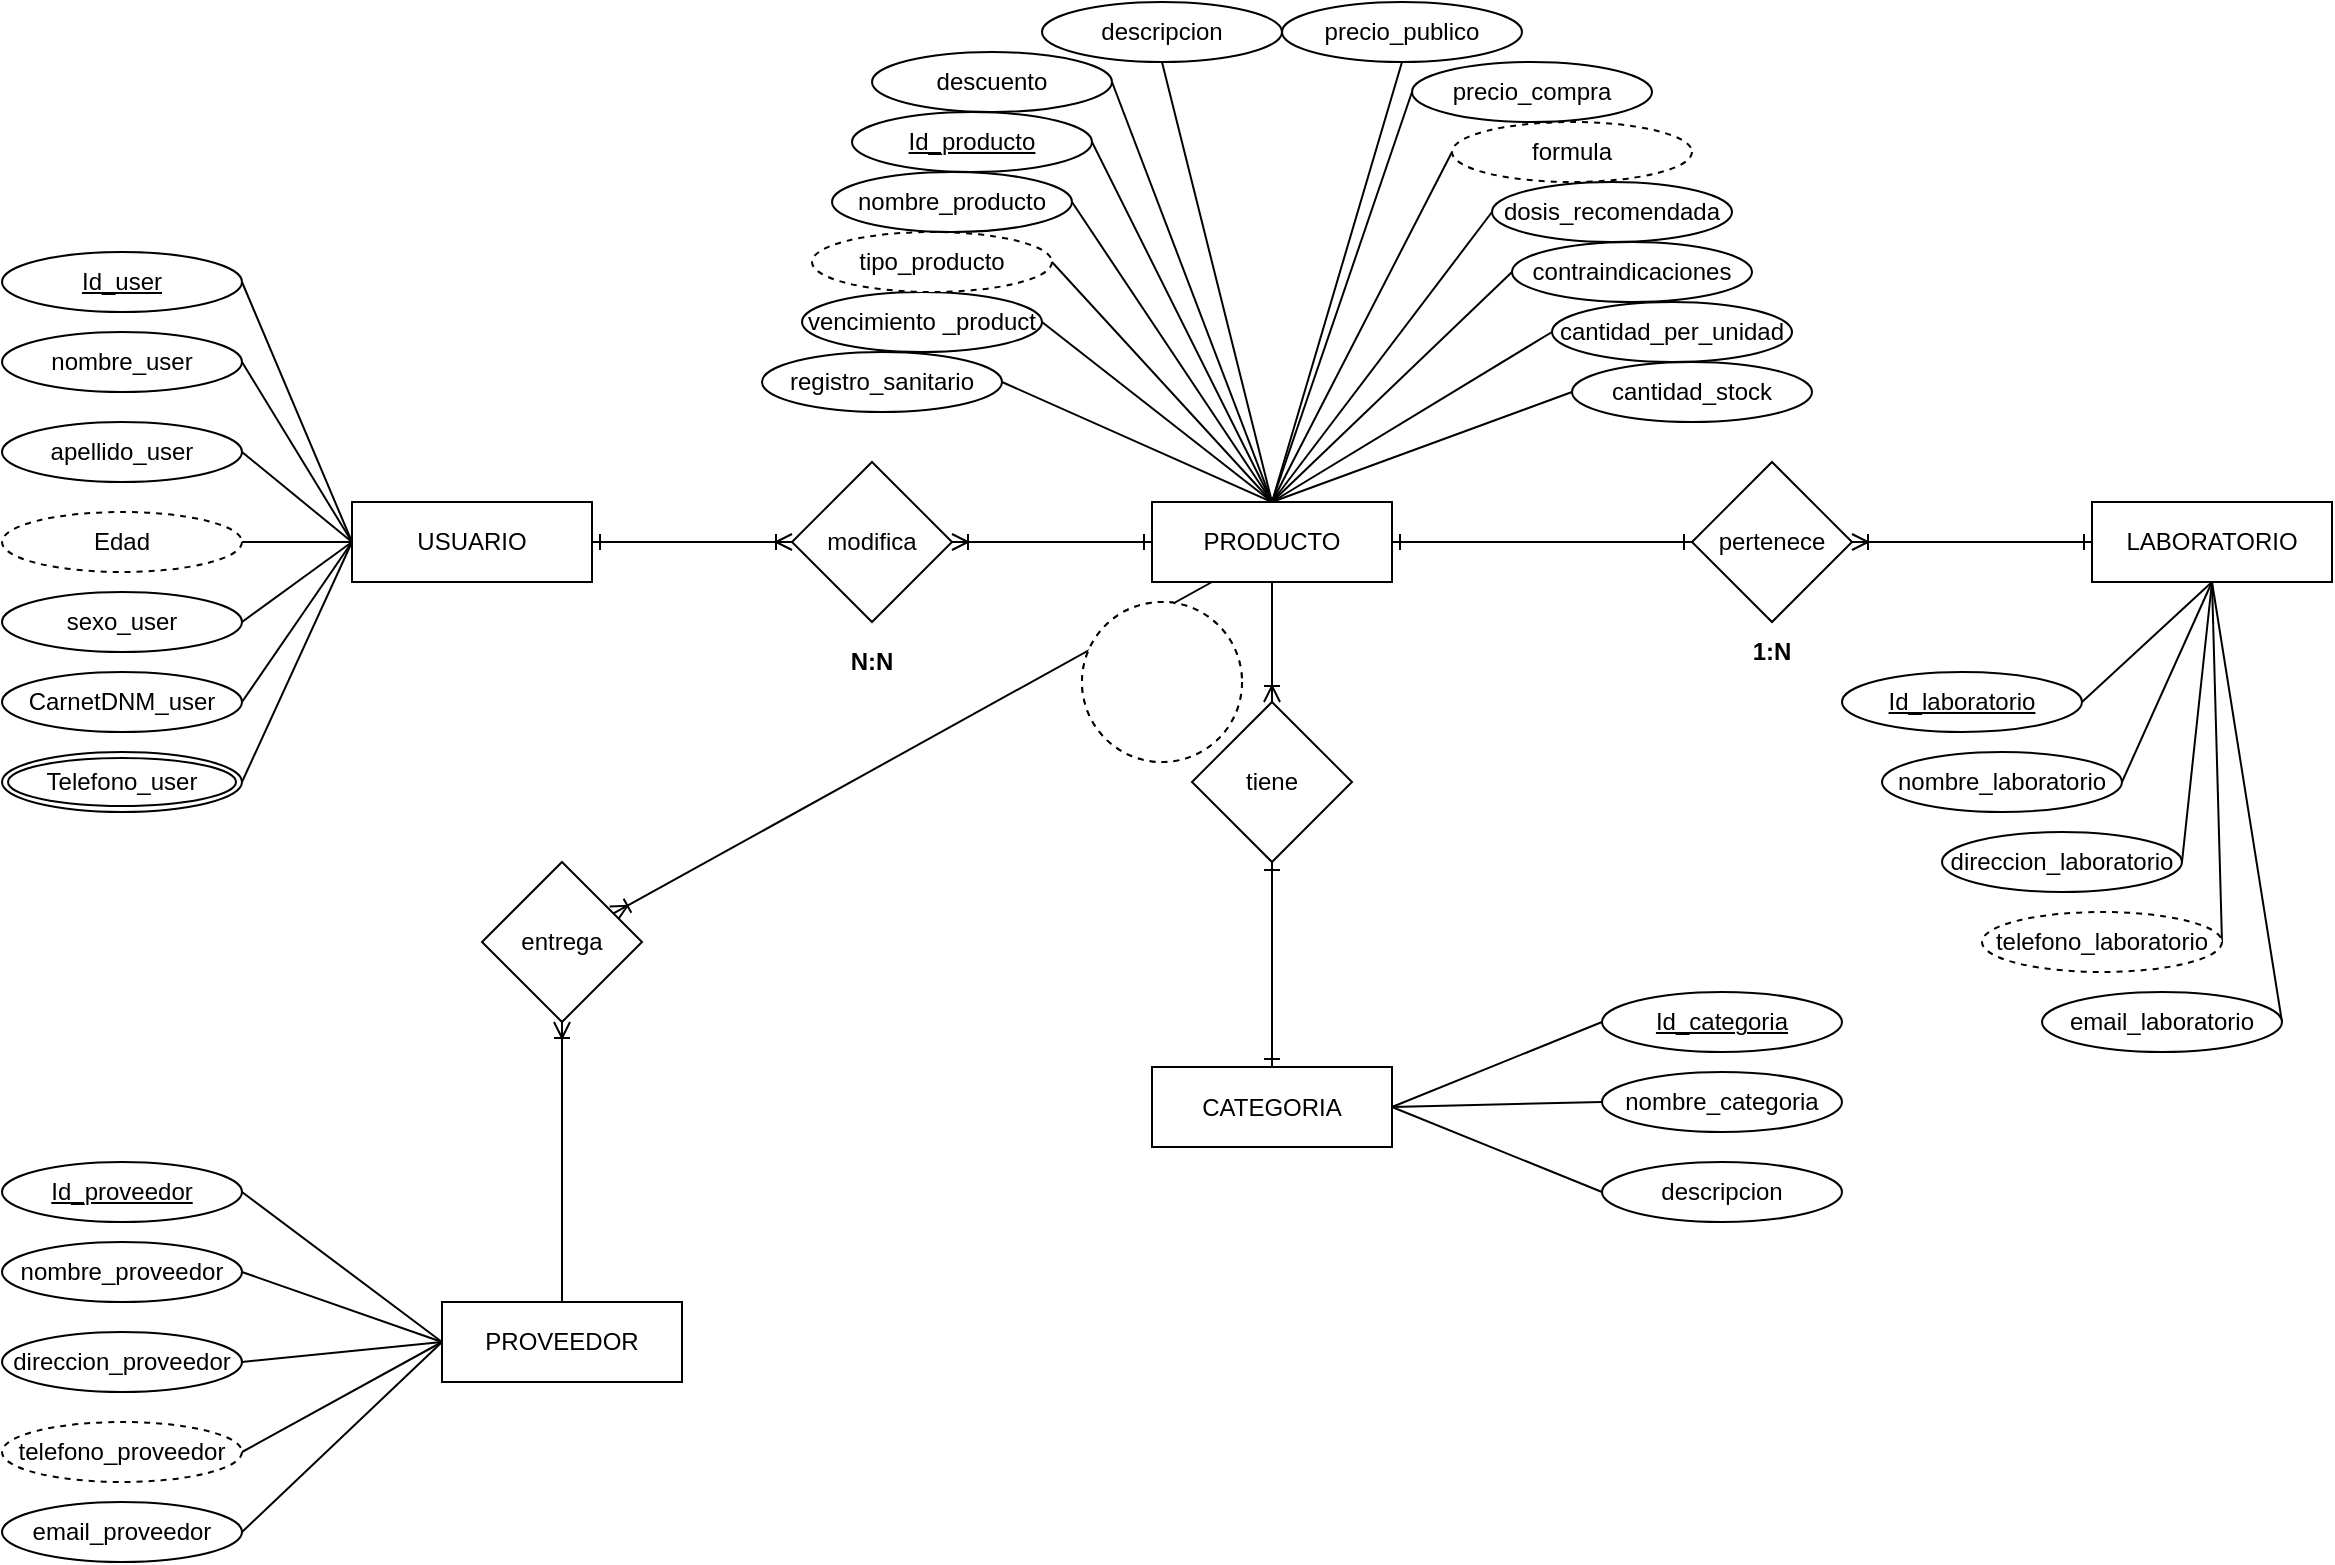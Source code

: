 <mxfile version="13.6.6" type="github">
  <diagram id="C5RBs43oDa-KdzZeNtuy" name="Page-1">
    <mxGraphModel dx="1422" dy="736" grid="1" gridSize="10" guides="1" tooltips="1" connect="1" arrows="1" fold="1" page="1" pageScale="1" pageWidth="1390" pageHeight="980" math="0" shadow="0">
      <root>
        <mxCell id="WIyWlLk6GJQsqaUBKTNV-0" />
        <mxCell id="WIyWlLk6GJQsqaUBKTNV-1" parent="WIyWlLk6GJQsqaUBKTNV-0" />
        <mxCell id="ufcxnx_7CU1jS0cniteA-9" style="rounded=0;orthogonalLoop=1;jettySize=auto;html=1;exitX=1;exitY=0.5;exitDx=0;exitDy=0;entryX=0;entryY=0.5;entryDx=0;entryDy=0;startArrow=ERone;startFill=0;endArrow=ERoneToMany;endFill=0;" parent="WIyWlLk6GJQsqaUBKTNV-1" source="ufcxnx_7CU1jS0cniteA-0" target="ufcxnx_7CU1jS0cniteA-4" edge="1">
          <mxGeometry relative="1" as="geometry" />
        </mxCell>
        <mxCell id="kW68K_AjfZWNpstrsacn-1" style="rounded=0;orthogonalLoop=1;jettySize=auto;html=1;exitX=0;exitY=0.5;exitDx=0;exitDy=0;endArrow=none;endFill=0;entryX=1;entryY=0.5;entryDx=0;entryDy=0;" edge="1" parent="WIyWlLk6GJQsqaUBKTNV-1" source="ufcxnx_7CU1jS0cniteA-0" target="kW68K_AjfZWNpstrsacn-4">
          <mxGeometry relative="1" as="geometry">
            <mxPoint x="270" y="462" as="targetPoint" />
          </mxGeometry>
        </mxCell>
        <mxCell id="ufcxnx_7CU1jS0cniteA-0" value="USUARIO" style="rounded=0;whiteSpace=wrap;html=1;" parent="WIyWlLk6GJQsqaUBKTNV-1" vertex="1">
          <mxGeometry x="285" y="290" width="120" height="40" as="geometry" />
        </mxCell>
        <mxCell id="aXpjp5L2mGXIOk60y4gZ-0" style="edgeStyle=orthogonalEdgeStyle;rounded=0;orthogonalLoop=1;jettySize=auto;html=1;exitX=0.5;exitY=0;exitDx=0;exitDy=0;entryX=0.5;entryY=1;entryDx=0;entryDy=0;endArrow=ERoneToMany;endFill=0;" parent="WIyWlLk6GJQsqaUBKTNV-1" source="ufcxnx_7CU1jS0cniteA-1" target="ufcxnx_7CU1jS0cniteA-6" edge="1">
          <mxGeometry relative="1" as="geometry" />
        </mxCell>
        <mxCell id="ufcxnx_7CU1jS0cniteA-1" value="PROVEEDOR" style="rounded=0;whiteSpace=wrap;html=1;" parent="WIyWlLk6GJQsqaUBKTNV-1" vertex="1">
          <mxGeometry x="330" y="690" width="120" height="40" as="geometry" />
        </mxCell>
        <mxCell id="ufcxnx_7CU1jS0cniteA-14" style="edgeStyle=none;rounded=0;orthogonalLoop=1;jettySize=auto;html=1;exitX=0;exitY=0.5;exitDx=0;exitDy=0;entryX=1;entryY=0.5;entryDx=0;entryDy=0;startArrow=ERone;startFill=0;endArrow=ERoneToMany;endFill=0;" parent="WIyWlLk6GJQsqaUBKTNV-1" source="ufcxnx_7CU1jS0cniteA-2" target="ufcxnx_7CU1jS0cniteA-5" edge="1">
          <mxGeometry relative="1" as="geometry" />
        </mxCell>
        <mxCell id="ufcxnx_7CU1jS0cniteA-2" value="LABORATORIO" style="rounded=0;whiteSpace=wrap;html=1;" parent="WIyWlLk6GJQsqaUBKTNV-1" vertex="1">
          <mxGeometry x="1155" y="290" width="120" height="40" as="geometry" />
        </mxCell>
        <mxCell id="ufcxnx_7CU1jS0cniteA-12" style="edgeStyle=none;rounded=0;orthogonalLoop=1;jettySize=auto;html=1;exitX=0;exitY=0.5;exitDx=0;exitDy=0;startArrow=ERone;startFill=0;endArrow=ERoneToMany;endFill=0;" parent="WIyWlLk6GJQsqaUBKTNV-1" source="ufcxnx_7CU1jS0cniteA-3" target="ufcxnx_7CU1jS0cniteA-4" edge="1">
          <mxGeometry relative="1" as="geometry" />
        </mxCell>
        <mxCell id="ufcxnx_7CU1jS0cniteA-13" style="edgeStyle=none;rounded=0;orthogonalLoop=1;jettySize=auto;html=1;exitX=1;exitY=0.5;exitDx=0;exitDy=0;entryX=0;entryY=0.5;entryDx=0;entryDy=0;startArrow=ERone;startFill=0;endArrow=ERone;endFill=0;" parent="WIyWlLk6GJQsqaUBKTNV-1" source="ufcxnx_7CU1jS0cniteA-3" target="ufcxnx_7CU1jS0cniteA-5" edge="1">
          <mxGeometry relative="1" as="geometry" />
        </mxCell>
        <mxCell id="aXpjp5L2mGXIOk60y4gZ-1" style="rounded=0;orthogonalLoop=1;jettySize=auto;html=1;exitX=0.25;exitY=1;exitDx=0;exitDy=0;endArrow=ERoneToMany;endFill=0;" parent="WIyWlLk6GJQsqaUBKTNV-1" source="ufcxnx_7CU1jS0cniteA-3" target="ufcxnx_7CU1jS0cniteA-6" edge="1">
          <mxGeometry relative="1" as="geometry" />
        </mxCell>
        <mxCell id="GSZTqbS2n0hg8-wi25U2-13" style="edgeStyle=none;rounded=0;orthogonalLoop=1;jettySize=auto;html=1;exitX=0.5;exitY=1;exitDx=0;exitDy=0;entryX=0.5;entryY=0;entryDx=0;entryDy=0;endArrow=ERoneToMany;endFill=0;" parent="WIyWlLk6GJQsqaUBKTNV-1" source="ufcxnx_7CU1jS0cniteA-3" target="GSZTqbS2n0hg8-wi25U2-2" edge="1">
          <mxGeometry relative="1" as="geometry" />
        </mxCell>
        <mxCell id="ufcxnx_7CU1jS0cniteA-3" value="PRODUCTO" style="rounded=0;whiteSpace=wrap;html=1;" parent="WIyWlLk6GJQsqaUBKTNV-1" vertex="1">
          <mxGeometry x="685" y="290" width="120" height="40" as="geometry" />
        </mxCell>
        <mxCell id="ufcxnx_7CU1jS0cniteA-4" value="modifica" style="rhombus;whiteSpace=wrap;html=1;" parent="WIyWlLk6GJQsqaUBKTNV-1" vertex="1">
          <mxGeometry x="505" y="270" width="80" height="80" as="geometry" />
        </mxCell>
        <mxCell id="ufcxnx_7CU1jS0cniteA-5" value="pertenece" style="rhombus;whiteSpace=wrap;html=1;" parent="WIyWlLk6GJQsqaUBKTNV-1" vertex="1">
          <mxGeometry x="955" y="270" width="80" height="80" as="geometry" />
        </mxCell>
        <mxCell id="ufcxnx_7CU1jS0cniteA-6" value="entrega" style="rhombus;whiteSpace=wrap;html=1;" parent="WIyWlLk6GJQsqaUBKTNV-1" vertex="1">
          <mxGeometry x="350" y="470" width="80" height="80" as="geometry" />
        </mxCell>
        <mxCell id="zVfTYqhrj5i_tpfByODb-11" style="edgeStyle=none;rounded=0;orthogonalLoop=1;jettySize=auto;html=1;exitX=1;exitY=0.5;exitDx=0;exitDy=0;entryX=0;entryY=0.5;entryDx=0;entryDy=0;endArrow=none;endFill=0;" parent="WIyWlLk6GJQsqaUBKTNV-1" source="zVfTYqhrj5i_tpfByODb-0" target="ufcxnx_7CU1jS0cniteA-0" edge="1">
          <mxGeometry relative="1" as="geometry" />
        </mxCell>
        <mxCell id="zVfTYqhrj5i_tpfByODb-0" value="CarnetDNM_user" style="ellipse;whiteSpace=wrap;html=1;" parent="WIyWlLk6GJQsqaUBKTNV-1" vertex="1">
          <mxGeometry x="110" y="375" width="120" height="30" as="geometry" />
        </mxCell>
        <mxCell id="zVfTYqhrj5i_tpfByODb-10" style="edgeStyle=none;rounded=0;orthogonalLoop=1;jettySize=auto;html=1;exitX=1;exitY=0.5;exitDx=0;exitDy=0;entryX=0;entryY=0.5;entryDx=0;entryDy=0;endArrow=none;endFill=0;" parent="WIyWlLk6GJQsqaUBKTNV-1" source="zVfTYqhrj5i_tpfByODb-1" target="ufcxnx_7CU1jS0cniteA-0" edge="1">
          <mxGeometry relative="1" as="geometry" />
        </mxCell>
        <mxCell id="zVfTYqhrj5i_tpfByODb-1" value="sexo_user" style="ellipse;whiteSpace=wrap;html=1;" parent="WIyWlLk6GJQsqaUBKTNV-1" vertex="1">
          <mxGeometry x="110" y="335" width="120" height="30" as="geometry" />
        </mxCell>
        <mxCell id="zVfTYqhrj5i_tpfByODb-9" style="edgeStyle=none;rounded=0;orthogonalLoop=1;jettySize=auto;html=1;exitX=1;exitY=0.5;exitDx=0;exitDy=0;entryX=0;entryY=0.5;entryDx=0;entryDy=0;endArrow=none;endFill=0;" parent="WIyWlLk6GJQsqaUBKTNV-1" source="zVfTYqhrj5i_tpfByODb-2" target="ufcxnx_7CU1jS0cniteA-0" edge="1">
          <mxGeometry relative="1" as="geometry" />
        </mxCell>
        <mxCell id="zVfTYqhrj5i_tpfByODb-2" value="Edad" style="ellipse;whiteSpace=wrap;html=1;perimeter=ellipsePerimeter;backgroundOutline=1;shadow=0;sketch=0;fillStyle=zigzag;dashed=1;" parent="WIyWlLk6GJQsqaUBKTNV-1" vertex="1">
          <mxGeometry x="110" y="295" width="120" height="30" as="geometry" />
        </mxCell>
        <mxCell id="zVfTYqhrj5i_tpfByODb-8" style="edgeStyle=none;rounded=0;orthogonalLoop=1;jettySize=auto;html=1;exitX=1;exitY=0.5;exitDx=0;exitDy=0;entryX=0;entryY=0.5;entryDx=0;entryDy=0;endArrow=none;endFill=0;" parent="WIyWlLk6GJQsqaUBKTNV-1" source="zVfTYqhrj5i_tpfByODb-3" target="ufcxnx_7CU1jS0cniteA-0" edge="1">
          <mxGeometry relative="1" as="geometry" />
        </mxCell>
        <mxCell id="zVfTYqhrj5i_tpfByODb-3" value="apellido_user" style="ellipse;whiteSpace=wrap;html=1;" parent="WIyWlLk6GJQsqaUBKTNV-1" vertex="1">
          <mxGeometry x="110" y="250" width="120" height="30" as="geometry" />
        </mxCell>
        <mxCell id="zVfTYqhrj5i_tpfByODb-7" style="edgeStyle=none;rounded=0;orthogonalLoop=1;jettySize=auto;html=1;exitX=1;exitY=0.5;exitDx=0;exitDy=0;entryX=0;entryY=0.5;entryDx=0;entryDy=0;endArrow=none;endFill=0;" parent="WIyWlLk6GJQsqaUBKTNV-1" source="zVfTYqhrj5i_tpfByODb-4" target="ufcxnx_7CU1jS0cniteA-0" edge="1">
          <mxGeometry relative="1" as="geometry" />
        </mxCell>
        <mxCell id="zVfTYqhrj5i_tpfByODb-4" value="nombre_user" style="ellipse;whiteSpace=wrap;html=1;" parent="WIyWlLk6GJQsqaUBKTNV-1" vertex="1">
          <mxGeometry x="110" y="205" width="120" height="30" as="geometry" />
        </mxCell>
        <mxCell id="zVfTYqhrj5i_tpfByODb-6" style="rounded=0;orthogonalLoop=1;jettySize=auto;html=1;exitX=1;exitY=0.5;exitDx=0;exitDy=0;entryX=0;entryY=0.5;entryDx=0;entryDy=0;endArrow=none;endFill=0;" parent="WIyWlLk6GJQsqaUBKTNV-1" source="zVfTYqhrj5i_tpfByODb-5" target="ufcxnx_7CU1jS0cniteA-0" edge="1">
          <mxGeometry relative="1" as="geometry" />
        </mxCell>
        <mxCell id="zVfTYqhrj5i_tpfByODb-5" value="Id_user" style="ellipse;whiteSpace=wrap;html=1;fontStyle=4" parent="WIyWlLk6GJQsqaUBKTNV-1" vertex="1">
          <mxGeometry x="110" y="165" width="120" height="30" as="geometry" />
        </mxCell>
        <mxCell id="zVfTYqhrj5i_tpfByODb-29" style="edgeStyle=none;rounded=0;orthogonalLoop=1;jettySize=auto;html=1;exitX=1;exitY=0.5;exitDx=0;exitDy=0;entryX=0;entryY=0.5;entryDx=0;entryDy=0;endArrow=none;endFill=0;" parent="WIyWlLk6GJQsqaUBKTNV-1" source="zVfTYqhrj5i_tpfByODb-19" target="ufcxnx_7CU1jS0cniteA-1" edge="1">
          <mxGeometry relative="1" as="geometry" />
        </mxCell>
        <mxCell id="zVfTYqhrj5i_tpfByODb-19" value="email_proveedor" style="ellipse;whiteSpace=wrap;html=1;" parent="WIyWlLk6GJQsqaUBKTNV-1" vertex="1">
          <mxGeometry x="110" y="790" width="120" height="30" as="geometry" />
        </mxCell>
        <mxCell id="zVfTYqhrj5i_tpfByODb-28" style="edgeStyle=none;rounded=0;orthogonalLoop=1;jettySize=auto;html=1;exitX=1;exitY=0.5;exitDx=0;exitDy=0;entryX=0;entryY=0.5;entryDx=0;entryDy=0;endArrow=none;endFill=0;" parent="WIyWlLk6GJQsqaUBKTNV-1" source="zVfTYqhrj5i_tpfByODb-20" target="ufcxnx_7CU1jS0cniteA-1" edge="1">
          <mxGeometry relative="1" as="geometry" />
        </mxCell>
        <mxCell id="zVfTYqhrj5i_tpfByODb-20" value="telefono_proveedor" style="ellipse;whiteSpace=wrap;html=1;dashed=1;" parent="WIyWlLk6GJQsqaUBKTNV-1" vertex="1">
          <mxGeometry x="110" y="750" width="120" height="30" as="geometry" />
        </mxCell>
        <mxCell id="zVfTYqhrj5i_tpfByODb-27" style="edgeStyle=none;rounded=0;orthogonalLoop=1;jettySize=auto;html=1;exitX=1;exitY=0.5;exitDx=0;exitDy=0;entryX=0;entryY=0.5;entryDx=0;entryDy=0;endArrow=none;endFill=0;" parent="WIyWlLk6GJQsqaUBKTNV-1" source="zVfTYqhrj5i_tpfByODb-21" target="ufcxnx_7CU1jS0cniteA-1" edge="1">
          <mxGeometry relative="1" as="geometry" />
        </mxCell>
        <mxCell id="zVfTYqhrj5i_tpfByODb-21" value="direccion_proveedor" style="ellipse;whiteSpace=wrap;html=1;" parent="WIyWlLk6GJQsqaUBKTNV-1" vertex="1">
          <mxGeometry x="110" y="705" width="120" height="30" as="geometry" />
        </mxCell>
        <mxCell id="zVfTYqhrj5i_tpfByODb-26" style="edgeStyle=none;rounded=0;orthogonalLoop=1;jettySize=auto;html=1;exitX=1;exitY=0.5;exitDx=0;exitDy=0;entryX=0;entryY=0.5;entryDx=0;entryDy=0;endArrow=none;endFill=0;" parent="WIyWlLk6GJQsqaUBKTNV-1" source="zVfTYqhrj5i_tpfByODb-22" target="ufcxnx_7CU1jS0cniteA-1" edge="1">
          <mxGeometry relative="1" as="geometry" />
        </mxCell>
        <mxCell id="zVfTYqhrj5i_tpfByODb-22" value="nombre_proveedor" style="ellipse;whiteSpace=wrap;html=1;" parent="WIyWlLk6GJQsqaUBKTNV-1" vertex="1">
          <mxGeometry x="110" y="660" width="120" height="30" as="geometry" />
        </mxCell>
        <mxCell id="zVfTYqhrj5i_tpfByODb-24" style="edgeStyle=none;rounded=0;orthogonalLoop=1;jettySize=auto;html=1;exitX=1;exitY=0.5;exitDx=0;exitDy=0;entryX=0;entryY=0.5;entryDx=0;entryDy=0;endArrow=none;endFill=0;" parent="WIyWlLk6GJQsqaUBKTNV-1" source="zVfTYqhrj5i_tpfByODb-23" target="ufcxnx_7CU1jS0cniteA-1" edge="1">
          <mxGeometry relative="1" as="geometry" />
        </mxCell>
        <mxCell id="zVfTYqhrj5i_tpfByODb-23" value="Id_proveedor" style="ellipse;whiteSpace=wrap;html=1;fontStyle=4" parent="WIyWlLk6GJQsqaUBKTNV-1" vertex="1">
          <mxGeometry x="110" y="620" width="120" height="30" as="geometry" />
        </mxCell>
        <mxCell id="zVfTYqhrj5i_tpfByODb-39" style="edgeStyle=none;rounded=0;orthogonalLoop=1;jettySize=auto;html=1;exitX=1;exitY=0.5;exitDx=0;exitDy=0;entryX=0.5;entryY=1;entryDx=0;entryDy=0;endArrow=none;endFill=0;" parent="WIyWlLk6GJQsqaUBKTNV-1" source="zVfTYqhrj5i_tpfByODb-30" target="ufcxnx_7CU1jS0cniteA-2" edge="1">
          <mxGeometry relative="1" as="geometry" />
        </mxCell>
        <mxCell id="zVfTYqhrj5i_tpfByODb-30" value="email_laboratorio" style="ellipse;whiteSpace=wrap;html=1;" parent="WIyWlLk6GJQsqaUBKTNV-1" vertex="1">
          <mxGeometry x="1130" y="535" width="120" height="30" as="geometry" />
        </mxCell>
        <mxCell id="zVfTYqhrj5i_tpfByODb-38" style="edgeStyle=none;rounded=0;orthogonalLoop=1;jettySize=auto;html=1;exitX=1;exitY=0.5;exitDx=0;exitDy=0;entryX=0.5;entryY=1;entryDx=0;entryDy=0;endArrow=none;endFill=0;" parent="WIyWlLk6GJQsqaUBKTNV-1" source="zVfTYqhrj5i_tpfByODb-31" target="ufcxnx_7CU1jS0cniteA-2" edge="1">
          <mxGeometry relative="1" as="geometry" />
        </mxCell>
        <mxCell id="zVfTYqhrj5i_tpfByODb-31" value="telefono_laboratorio" style="ellipse;whiteSpace=wrap;html=1;dashed=1;" parent="WIyWlLk6GJQsqaUBKTNV-1" vertex="1">
          <mxGeometry x="1100" y="495" width="120" height="30" as="geometry" />
        </mxCell>
        <mxCell id="zVfTYqhrj5i_tpfByODb-37" style="edgeStyle=none;rounded=0;orthogonalLoop=1;jettySize=auto;html=1;exitX=1;exitY=0.5;exitDx=0;exitDy=0;entryX=0.5;entryY=1;entryDx=0;entryDy=0;endArrow=none;endFill=0;" parent="WIyWlLk6GJQsqaUBKTNV-1" source="zVfTYqhrj5i_tpfByODb-32" target="ufcxnx_7CU1jS0cniteA-2" edge="1">
          <mxGeometry relative="1" as="geometry" />
        </mxCell>
        <mxCell id="zVfTYqhrj5i_tpfByODb-32" value="direccion_laboratorio" style="ellipse;whiteSpace=wrap;html=1;" parent="WIyWlLk6GJQsqaUBKTNV-1" vertex="1">
          <mxGeometry x="1080" y="455" width="120" height="30" as="geometry" />
        </mxCell>
        <mxCell id="zVfTYqhrj5i_tpfByODb-36" style="edgeStyle=none;rounded=0;orthogonalLoop=1;jettySize=auto;html=1;exitX=1;exitY=0.5;exitDx=0;exitDy=0;entryX=0.5;entryY=1;entryDx=0;entryDy=0;endArrow=none;endFill=0;" parent="WIyWlLk6GJQsqaUBKTNV-1" source="zVfTYqhrj5i_tpfByODb-33" target="ufcxnx_7CU1jS0cniteA-2" edge="1">
          <mxGeometry relative="1" as="geometry" />
        </mxCell>
        <mxCell id="zVfTYqhrj5i_tpfByODb-33" value="nombre_laboratorio" style="ellipse;whiteSpace=wrap;html=1;" parent="WIyWlLk6GJQsqaUBKTNV-1" vertex="1">
          <mxGeometry x="1050" y="415" width="120" height="30" as="geometry" />
        </mxCell>
        <mxCell id="zVfTYqhrj5i_tpfByODb-35" style="edgeStyle=none;rounded=0;orthogonalLoop=1;jettySize=auto;html=1;exitX=1;exitY=0.5;exitDx=0;exitDy=0;entryX=0.5;entryY=1;entryDx=0;entryDy=0;endArrow=none;endFill=0;" parent="WIyWlLk6GJQsqaUBKTNV-1" source="zVfTYqhrj5i_tpfByODb-34" target="ufcxnx_7CU1jS0cniteA-2" edge="1">
          <mxGeometry relative="1" as="geometry" />
        </mxCell>
        <mxCell id="zVfTYqhrj5i_tpfByODb-34" value="Id_laboratorio" style="ellipse;whiteSpace=wrap;html=1;fontStyle=4" parent="WIyWlLk6GJQsqaUBKTNV-1" vertex="1">
          <mxGeometry x="1030" y="375" width="120" height="30" as="geometry" />
        </mxCell>
        <mxCell id="aeBCcG8LEX4g62cLXD4p-11" style="rounded=0;orthogonalLoop=1;jettySize=auto;html=1;exitX=1;exitY=0.5;exitDx=0;exitDy=0;entryX=0.5;entryY=0;entryDx=0;entryDy=0;endArrow=none;endFill=0;" parent="WIyWlLk6GJQsqaUBKTNV-1" source="aeBCcG8LEX4g62cLXD4p-0" target="ufcxnx_7CU1jS0cniteA-3" edge="1">
          <mxGeometry relative="1" as="geometry" />
        </mxCell>
        <mxCell id="aeBCcG8LEX4g62cLXD4p-0" value="registro_sanitario" style="ellipse;whiteSpace=wrap;html=1;" parent="WIyWlLk6GJQsqaUBKTNV-1" vertex="1">
          <mxGeometry x="490" y="215" width="120" height="30" as="geometry" />
        </mxCell>
        <mxCell id="aeBCcG8LEX4g62cLXD4p-12" style="edgeStyle=none;rounded=0;orthogonalLoop=1;jettySize=auto;html=1;exitX=1;exitY=0.5;exitDx=0;exitDy=0;entryX=0.5;entryY=0;entryDx=0;entryDy=0;endArrow=none;endFill=0;" parent="WIyWlLk6GJQsqaUBKTNV-1" source="aeBCcG8LEX4g62cLXD4p-2" target="ufcxnx_7CU1jS0cniteA-3" edge="1">
          <mxGeometry relative="1" as="geometry" />
        </mxCell>
        <mxCell id="aeBCcG8LEX4g62cLXD4p-2" value="vencimiento _product" style="ellipse;whiteSpace=wrap;html=1;" parent="WIyWlLk6GJQsqaUBKTNV-1" vertex="1">
          <mxGeometry x="510" y="185" width="120" height="30" as="geometry" />
        </mxCell>
        <mxCell id="aeBCcG8LEX4g62cLXD4p-13" style="edgeStyle=none;rounded=0;orthogonalLoop=1;jettySize=auto;html=1;exitX=1;exitY=0.5;exitDx=0;exitDy=0;entryX=0.5;entryY=0;entryDx=0;entryDy=0;endArrow=none;endFill=0;" parent="WIyWlLk6GJQsqaUBKTNV-1" source="aeBCcG8LEX4g62cLXD4p-3" target="ufcxnx_7CU1jS0cniteA-3" edge="1">
          <mxGeometry relative="1" as="geometry" />
        </mxCell>
        <mxCell id="aeBCcG8LEX4g62cLXD4p-3" value="tipo_producto" style="ellipse;whiteSpace=wrap;html=1;dashed=1;" parent="WIyWlLk6GJQsqaUBKTNV-1" vertex="1">
          <mxGeometry x="515" y="155" width="120" height="30" as="geometry" />
        </mxCell>
        <mxCell id="aeBCcG8LEX4g62cLXD4p-14" style="edgeStyle=none;rounded=0;orthogonalLoop=1;jettySize=auto;html=1;exitX=1;exitY=0.5;exitDx=0;exitDy=0;entryX=0.5;entryY=0;entryDx=0;entryDy=0;endArrow=none;endFill=0;" parent="WIyWlLk6GJQsqaUBKTNV-1" source="aeBCcG8LEX4g62cLXD4p-4" target="ufcxnx_7CU1jS0cniteA-3" edge="1">
          <mxGeometry relative="1" as="geometry" />
        </mxCell>
        <mxCell id="aeBCcG8LEX4g62cLXD4p-4" value="nombre_producto" style="ellipse;whiteSpace=wrap;html=1;" parent="WIyWlLk6GJQsqaUBKTNV-1" vertex="1">
          <mxGeometry x="525" y="125" width="120" height="30" as="geometry" />
        </mxCell>
        <mxCell id="aeBCcG8LEX4g62cLXD4p-15" style="edgeStyle=none;rounded=0;orthogonalLoop=1;jettySize=auto;html=1;exitX=1;exitY=0.5;exitDx=0;exitDy=0;entryX=0.5;entryY=0;entryDx=0;entryDy=0;endArrow=none;endFill=0;" parent="WIyWlLk6GJQsqaUBKTNV-1" source="aeBCcG8LEX4g62cLXD4p-5" target="ufcxnx_7CU1jS0cniteA-3" edge="1">
          <mxGeometry relative="1" as="geometry" />
        </mxCell>
        <mxCell id="aeBCcG8LEX4g62cLXD4p-5" value="Id_producto" style="ellipse;whiteSpace=wrap;html=1;fontStyle=4" parent="WIyWlLk6GJQsqaUBKTNV-1" vertex="1">
          <mxGeometry x="535" y="95" width="120" height="30" as="geometry" />
        </mxCell>
        <mxCell id="aeBCcG8LEX4g62cLXD4p-16" style="edgeStyle=none;rounded=0;orthogonalLoop=1;jettySize=auto;html=1;exitX=0;exitY=0.5;exitDx=0;exitDy=0;entryX=0.5;entryY=0;entryDx=0;entryDy=0;endArrow=none;endFill=0;" parent="WIyWlLk6GJQsqaUBKTNV-1" source="aeBCcG8LEX4g62cLXD4p-6" target="ufcxnx_7CU1jS0cniteA-3" edge="1">
          <mxGeometry relative="1" as="geometry" />
        </mxCell>
        <mxCell id="aeBCcG8LEX4g62cLXD4p-6" value="formula" style="ellipse;whiteSpace=wrap;html=1;dashed=1;" parent="WIyWlLk6GJQsqaUBKTNV-1" vertex="1">
          <mxGeometry x="835" y="100" width="120" height="30" as="geometry" />
        </mxCell>
        <mxCell id="aeBCcG8LEX4g62cLXD4p-17" style="edgeStyle=none;rounded=0;orthogonalLoop=1;jettySize=auto;html=1;exitX=0;exitY=0.5;exitDx=0;exitDy=0;entryX=0.5;entryY=0;entryDx=0;entryDy=0;endArrow=none;endFill=0;" parent="WIyWlLk6GJQsqaUBKTNV-1" source="aeBCcG8LEX4g62cLXD4p-7" target="ufcxnx_7CU1jS0cniteA-3" edge="1">
          <mxGeometry relative="1" as="geometry" />
        </mxCell>
        <mxCell id="aeBCcG8LEX4g62cLXD4p-7" value="dosis_recomendada" style="ellipse;whiteSpace=wrap;html=1;" parent="WIyWlLk6GJQsqaUBKTNV-1" vertex="1">
          <mxGeometry x="855" y="130" width="120" height="30" as="geometry" />
        </mxCell>
        <mxCell id="aeBCcG8LEX4g62cLXD4p-18" style="edgeStyle=none;rounded=0;orthogonalLoop=1;jettySize=auto;html=1;exitX=0;exitY=0.5;exitDx=0;exitDy=0;entryX=0.5;entryY=0;entryDx=0;entryDy=0;endArrow=none;endFill=0;" parent="WIyWlLk6GJQsqaUBKTNV-1" source="aeBCcG8LEX4g62cLXD4p-8" target="ufcxnx_7CU1jS0cniteA-3" edge="1">
          <mxGeometry relative="1" as="geometry" />
        </mxCell>
        <mxCell id="aeBCcG8LEX4g62cLXD4p-8" value="contraindicaciones" style="ellipse;whiteSpace=wrap;html=1;" parent="WIyWlLk6GJQsqaUBKTNV-1" vertex="1">
          <mxGeometry x="865" y="160" width="120" height="30" as="geometry" />
        </mxCell>
        <mxCell id="aeBCcG8LEX4g62cLXD4p-19" style="edgeStyle=none;rounded=0;orthogonalLoop=1;jettySize=auto;html=1;exitX=0;exitY=0.5;exitDx=0;exitDy=0;entryX=0.5;entryY=0;entryDx=0;entryDy=0;endArrow=none;endFill=0;" parent="WIyWlLk6GJQsqaUBKTNV-1" source="aeBCcG8LEX4g62cLXD4p-9" target="ufcxnx_7CU1jS0cniteA-3" edge="1">
          <mxGeometry relative="1" as="geometry" />
        </mxCell>
        <mxCell id="aeBCcG8LEX4g62cLXD4p-9" value="cantidad_per_unidad" style="ellipse;whiteSpace=wrap;html=1;" parent="WIyWlLk6GJQsqaUBKTNV-1" vertex="1">
          <mxGeometry x="885" y="190" width="120" height="30" as="geometry" />
        </mxCell>
        <mxCell id="aeBCcG8LEX4g62cLXD4p-20" style="edgeStyle=none;rounded=0;orthogonalLoop=1;jettySize=auto;html=1;exitX=0;exitY=0.5;exitDx=0;exitDy=0;entryX=0.5;entryY=0;entryDx=0;entryDy=0;endArrow=none;endFill=0;" parent="WIyWlLk6GJQsqaUBKTNV-1" source="aeBCcG8LEX4g62cLXD4p-10" target="ufcxnx_7CU1jS0cniteA-3" edge="1">
          <mxGeometry relative="1" as="geometry" />
        </mxCell>
        <mxCell id="aeBCcG8LEX4g62cLXD4p-10" value="cantidad_stock" style="ellipse;whiteSpace=wrap;html=1;" parent="WIyWlLk6GJQsqaUBKTNV-1" vertex="1">
          <mxGeometry x="895" y="220" width="120" height="30" as="geometry" />
        </mxCell>
        <mxCell id="nRbCUXbaDgXLGz_jltP8-0" style="rounded=0;orthogonalLoop=1;jettySize=auto;html=1;exitX=1;exitY=0.5;exitDx=0;exitDy=0;endArrow=none;endFill=0;" parent="WIyWlLk6GJQsqaUBKTNV-1" source="aeBCcG8LEX4g62cLXD4p-22" edge="1">
          <mxGeometry relative="1" as="geometry">
            <mxPoint x="745" y="290" as="targetPoint" />
          </mxGeometry>
        </mxCell>
        <mxCell id="aeBCcG8LEX4g62cLXD4p-22" value="descuento" style="ellipse;whiteSpace=wrap;html=1;" parent="WIyWlLk6GJQsqaUBKTNV-1" vertex="1">
          <mxGeometry x="545" y="65" width="120" height="30" as="geometry" />
        </mxCell>
        <mxCell id="nRbCUXbaDgXLGz_jltP8-3" style="edgeStyle=none;rounded=0;orthogonalLoop=1;jettySize=auto;html=1;exitX=0.5;exitY=1;exitDx=0;exitDy=0;entryX=0.5;entryY=0;entryDx=0;entryDy=0;endArrow=none;endFill=0;" parent="WIyWlLk6GJQsqaUBKTNV-1" source="aeBCcG8LEX4g62cLXD4p-23" target="ufcxnx_7CU1jS0cniteA-3" edge="1">
          <mxGeometry relative="1" as="geometry" />
        </mxCell>
        <mxCell id="aeBCcG8LEX4g62cLXD4p-23" value="precio_publico" style="ellipse;whiteSpace=wrap;html=1;" parent="WIyWlLk6GJQsqaUBKTNV-1" vertex="1">
          <mxGeometry x="750" y="40" width="120" height="30" as="geometry" />
        </mxCell>
        <mxCell id="nRbCUXbaDgXLGz_jltP8-4" style="edgeStyle=none;rounded=0;orthogonalLoop=1;jettySize=auto;html=1;exitX=0;exitY=0.5;exitDx=0;exitDy=0;entryX=0.5;entryY=0;entryDx=0;entryDy=0;endArrow=none;endFill=0;" parent="WIyWlLk6GJQsqaUBKTNV-1" source="aeBCcG8LEX4g62cLXD4p-24" target="ufcxnx_7CU1jS0cniteA-3" edge="1">
          <mxGeometry relative="1" as="geometry" />
        </mxCell>
        <mxCell id="aeBCcG8LEX4g62cLXD4p-24" value="precio_compra" style="ellipse;whiteSpace=wrap;html=1;" parent="WIyWlLk6GJQsqaUBKTNV-1" vertex="1">
          <mxGeometry x="815" y="70" width="120" height="30" as="geometry" />
        </mxCell>
        <mxCell id="nRbCUXbaDgXLGz_jltP8-2" style="edgeStyle=none;rounded=0;orthogonalLoop=1;jettySize=auto;html=1;exitX=0.5;exitY=1;exitDx=0;exitDy=0;entryX=0.5;entryY=0;entryDx=0;entryDy=0;endArrow=none;endFill=0;" parent="WIyWlLk6GJQsqaUBKTNV-1" source="aeBCcG8LEX4g62cLXD4p-25" target="ufcxnx_7CU1jS0cniteA-3" edge="1">
          <mxGeometry relative="1" as="geometry" />
        </mxCell>
        <mxCell id="aeBCcG8LEX4g62cLXD4p-25" value="descripcion" style="ellipse;whiteSpace=wrap;html=1;" parent="WIyWlLk6GJQsqaUBKTNV-1" vertex="1">
          <mxGeometry x="630" y="40" width="120" height="30" as="geometry" />
        </mxCell>
        <mxCell id="GSZTqbS2n0hg8-wi25U2-0" style="rounded=0;orthogonalLoop=1;jettySize=auto;html=1;exitX=0.5;exitY=0;exitDx=0;exitDy=0;entryX=0.5;entryY=1;entryDx=0;entryDy=0;endArrow=ERone;endFill=0;startArrow=ERone;startFill=0;" parent="WIyWlLk6GJQsqaUBKTNV-1" source="GSZTqbS2n0hg8-wi25U2-1" target="GSZTqbS2n0hg8-wi25U2-2" edge="1">
          <mxGeometry relative="1" as="geometry" />
        </mxCell>
        <mxCell id="GSZTqbS2n0hg8-wi25U2-1" value="CATEGORIA" style="rounded=0;whiteSpace=wrap;html=1;" parent="WIyWlLk6GJQsqaUBKTNV-1" vertex="1">
          <mxGeometry x="685" y="572.5" width="120" height="40" as="geometry" />
        </mxCell>
        <mxCell id="GSZTqbS2n0hg8-wi25U2-2" value="tiene" style="rhombus;whiteSpace=wrap;html=1;" parent="WIyWlLk6GJQsqaUBKTNV-1" vertex="1">
          <mxGeometry x="705" y="390" width="80" height="80" as="geometry" />
        </mxCell>
        <mxCell id="GSZTqbS2n0hg8-wi25U2-7" style="edgeStyle=none;rounded=0;orthogonalLoop=1;jettySize=auto;html=1;exitX=0;exitY=0.5;exitDx=0;exitDy=0;entryX=1;entryY=0.5;entryDx=0;entryDy=0;endArrow=none;endFill=0;" parent="WIyWlLk6GJQsqaUBKTNV-1" source="GSZTqbS2n0hg8-wi25U2-8" target="GSZTqbS2n0hg8-wi25U2-1" edge="1">
          <mxGeometry relative="1" as="geometry" />
        </mxCell>
        <mxCell id="GSZTqbS2n0hg8-wi25U2-8" value="descripcion" style="ellipse;whiteSpace=wrap;html=1;" parent="WIyWlLk6GJQsqaUBKTNV-1" vertex="1">
          <mxGeometry x="910" y="620" width="120" height="30" as="geometry" />
        </mxCell>
        <mxCell id="GSZTqbS2n0hg8-wi25U2-9" style="edgeStyle=none;rounded=0;orthogonalLoop=1;jettySize=auto;html=1;exitX=0;exitY=0.5;exitDx=0;exitDy=0;endArrow=none;endFill=0;entryX=1;entryY=0.5;entryDx=0;entryDy=0;" parent="WIyWlLk6GJQsqaUBKTNV-1" source="GSZTqbS2n0hg8-wi25U2-10" target="GSZTqbS2n0hg8-wi25U2-1" edge="1">
          <mxGeometry relative="1" as="geometry">
            <mxPoint x="685" y="592.5" as="targetPoint" />
          </mxGeometry>
        </mxCell>
        <mxCell id="GSZTqbS2n0hg8-wi25U2-10" value="nombre_categoria" style="ellipse;whiteSpace=wrap;html=1;" parent="WIyWlLk6GJQsqaUBKTNV-1" vertex="1">
          <mxGeometry x="910" y="575" width="120" height="30" as="geometry" />
        </mxCell>
        <mxCell id="GSZTqbS2n0hg8-wi25U2-11" style="edgeStyle=none;rounded=0;orthogonalLoop=1;jettySize=auto;html=1;exitX=0;exitY=0.5;exitDx=0;exitDy=0;entryX=1;entryY=0.5;entryDx=0;entryDy=0;endArrow=none;endFill=0;" parent="WIyWlLk6GJQsqaUBKTNV-1" source="GSZTqbS2n0hg8-wi25U2-12" target="GSZTqbS2n0hg8-wi25U2-1" edge="1">
          <mxGeometry relative="1" as="geometry" />
        </mxCell>
        <mxCell id="GSZTqbS2n0hg8-wi25U2-12" value="Id_categoria" style="ellipse;whiteSpace=wrap;html=1;fontStyle=4" parent="WIyWlLk6GJQsqaUBKTNV-1" vertex="1">
          <mxGeometry x="910" y="535" width="120" height="30" as="geometry" />
        </mxCell>
        <mxCell id="GSZTqbS2n0hg8-wi25U2-14" value="&lt;b&gt;1:N&lt;/b&gt;" style="text;html=1;strokeColor=none;fillColor=none;align=center;verticalAlign=middle;whiteSpace=wrap;rounded=0;" parent="WIyWlLk6GJQsqaUBKTNV-1" vertex="1">
          <mxGeometry x="975" y="355" width="40" height="20" as="geometry" />
        </mxCell>
        <mxCell id="GSZTqbS2n0hg8-wi25U2-15" value="&lt;b&gt;N:N&lt;/b&gt;" style="text;html=1;strokeColor=none;fillColor=none;align=center;verticalAlign=middle;whiteSpace=wrap;rounded=0;" parent="WIyWlLk6GJQsqaUBKTNV-1" vertex="1">
          <mxGeometry x="525" y="360" width="40" height="20" as="geometry" />
        </mxCell>
        <mxCell id="kW68K_AjfZWNpstrsacn-2" value="" style="ellipse;whiteSpace=wrap;html=1;shadow=0;dashed=1;sketch=0;fillColor=#ffffff;gradientColor=none;" vertex="1" parent="WIyWlLk6GJQsqaUBKTNV-1">
          <mxGeometry x="650" y="340" width="80" height="80" as="geometry" />
        </mxCell>
        <mxCell id="kW68K_AjfZWNpstrsacn-3" value="" style="ellipse;whiteSpace=wrap;html=1;shadow=0;dashed=1;sketch=0;fillColor=#ffffff;gradientColor=none;" vertex="1" parent="WIyWlLk6GJQsqaUBKTNV-1">
          <mxGeometry x="650" y="340" width="80" height="80" as="geometry" />
        </mxCell>
        <mxCell id="kW68K_AjfZWNpstrsacn-4" value="Telefono_user" style="ellipse;shape=doubleEllipse;margin=3;whiteSpace=wrap;html=1;align=center;shadow=0;sketch=0;fillColor=#ffffff;gradientColor=none;" vertex="1" parent="WIyWlLk6GJQsqaUBKTNV-1">
          <mxGeometry x="110" y="415" width="120" height="30" as="geometry" />
        </mxCell>
      </root>
    </mxGraphModel>
  </diagram>
</mxfile>
